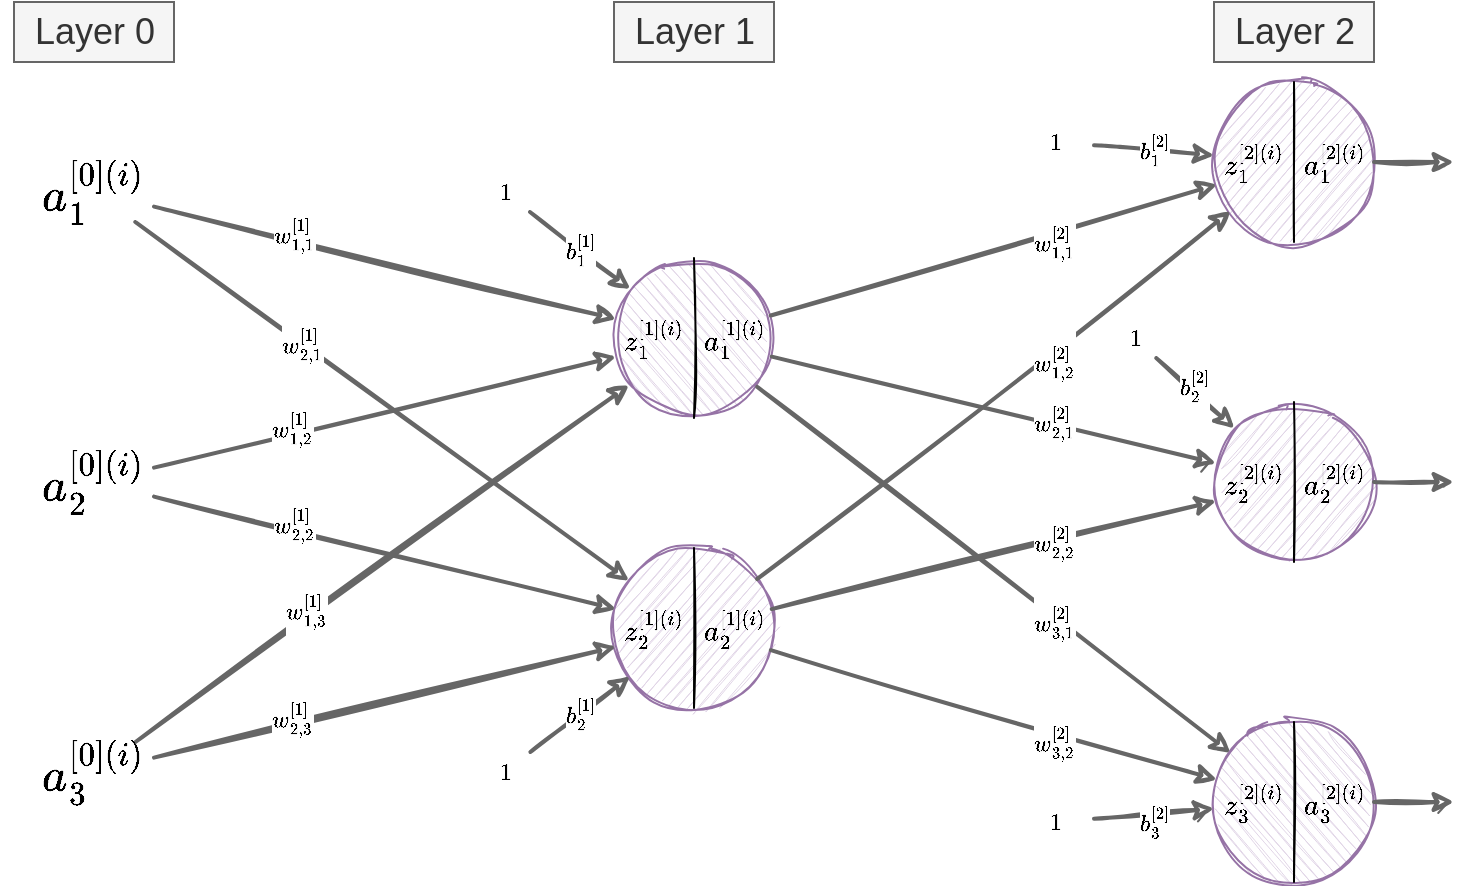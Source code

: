 <mxfile version="15.4.0" type="device"><diagram id="4wz7xuQKJkNMHfDtHuGY" name="Page-1"><mxGraphModel dx="1106" dy="1003" grid="1" gridSize="10" guides="1" tooltips="1" connect="1" arrows="1" fold="1" page="1" pageScale="1" pageWidth="850" pageHeight="1100" math="1" shadow="0"><root><mxCell id="0"/><mxCell id="1" parent="0"/><mxCell id="C5hVeB7MUXMw_cSj1rmT-40" value="" style="ellipse;whiteSpace=wrap;html=1;sketch=1;fontSize=32;fillColor=#e1d5e7;strokeColor=#9673a6;flipH=1;" parent="1" vertex="1"><mxGeometry x="680" y="360" width="80" height="80" as="geometry"/></mxCell><mxCell id="C5hVeB7MUXMw_cSj1rmT-41" value="" style="ellipse;whiteSpace=wrap;html=1;sketch=1;fontSize=32;fillColor=#e1d5e7;strokeColor=#9673a6;" parent="1" vertex="1"><mxGeometry x="680" y="40" width="80" height="80" as="geometry"/></mxCell><mxCell id="C5hVeB7MUXMw_cSj1rmT-42" value="" style="ellipse;whiteSpace=wrap;html=1;sketch=1;fontSize=32;fillColor=#e1d5e7;strokeColor=#9673a6;" parent="1" vertex="1"><mxGeometry x="680" y="200" width="80" height="80" as="geometry"/></mxCell><mxCell id="C5hVeB7MUXMw_cSj1rmT-60" value="$$z_1^{[2](i)}$$" style="text;html=1;strokeColor=none;fillColor=none;align=center;verticalAlign=middle;whiteSpace=wrap;rounded=0;fontSize=12;" parent="1" vertex="1"><mxGeometry x="670" y="65" width="60" height="30" as="geometry"/></mxCell><mxCell id="C5hVeB7MUXMw_cSj1rmT-61" value="$$a_1^{[2](i)}$$" style="text;html=1;strokeColor=none;fillColor=none;align=center;verticalAlign=middle;whiteSpace=wrap;rounded=0;fontSize=12;" parent="1" vertex="1"><mxGeometry x="710" y="65" width="60" height="30" as="geometry"/></mxCell><mxCell id="C5hVeB7MUXMw_cSj1rmT-63" value="$$z_2^{[2](i)}$$" style="text;html=1;strokeColor=none;fillColor=none;align=center;verticalAlign=middle;whiteSpace=wrap;rounded=0;fontSize=12;" parent="1" vertex="1"><mxGeometry x="670" y="225" width="60" height="30" as="geometry"/></mxCell><mxCell id="C5hVeB7MUXMw_cSj1rmT-64" value="$$a_2^{[2](i)}$$" style="text;html=1;strokeColor=none;fillColor=none;align=center;verticalAlign=middle;whiteSpace=wrap;rounded=0;fontSize=12;" parent="1" vertex="1"><mxGeometry x="710" y="225" width="60" height="30" as="geometry"/></mxCell><mxCell id="C5hVeB7MUXMw_cSj1rmT-66" value="$$z_3^{[2](i)}$$" style="text;html=1;strokeColor=none;fillColor=none;align=center;verticalAlign=middle;whiteSpace=wrap;rounded=0;fontSize=12;" parent="1" vertex="1"><mxGeometry x="670" y="385" width="60" height="30" as="geometry"/></mxCell><mxCell id="C5hVeB7MUXMw_cSj1rmT-67" value="$$a_3^{[2](i)}$$" style="text;html=1;strokeColor=none;fillColor=none;align=center;verticalAlign=middle;whiteSpace=wrap;rounded=0;fontSize=12;" parent="1" vertex="1"><mxGeometry x="710" y="385" width="60" height="30" as="geometry"/></mxCell><mxCell id="ma1jWITB2S8ZxH0wA29_-25" value="" style="ellipse;whiteSpace=wrap;html=1;sketch=1;fontSize=32;fillColor=#e1d5e7;strokeColor=#9673a6;flipH=1;" parent="1" vertex="1"><mxGeometry x="380" y="128" width="80" height="80" as="geometry"/></mxCell><mxCell id="C5hVeB7MUXMw_cSj1rmT-24" value="" style="ellipse;whiteSpace=wrap;html=1;sketch=1;fontSize=32;fillColor=#e1d5e7;strokeColor=#9673a6;" parent="1" vertex="1"><mxGeometry x="380" y="273" width="80" height="80" as="geometry"/></mxCell><mxCell id="C5hVeB7MUXMw_cSj1rmT-25" value="$$z_2^{[1](i)}$$" style="text;html=1;strokeColor=none;fillColor=none;align=center;verticalAlign=middle;whiteSpace=wrap;rounded=0;fontSize=12;" parent="1" vertex="1"><mxGeometry x="370" y="298" width="60" height="30" as="geometry"/></mxCell><mxCell id="C5hVeB7MUXMw_cSj1rmT-26" value="$$a_2^{[1](i)}$$" style="text;html=1;strokeColor=none;fillColor=none;align=center;verticalAlign=middle;whiteSpace=wrap;rounded=0;fontSize=12;" parent="1" vertex="1"><mxGeometry x="410" y="298" width="60" height="30" as="geometry"/></mxCell><mxCell id="br9fYgsfnUWQipwMjF4k-3" value="$$z_1^{[1](i)}$$" style="text;html=1;strokeColor=none;fillColor=none;align=center;verticalAlign=middle;whiteSpace=wrap;rounded=0;fontSize=12;" parent="1" vertex="1"><mxGeometry x="370" y="153" width="60" height="30" as="geometry"/></mxCell><mxCell id="br9fYgsfnUWQipwMjF4k-4" value="$$a_1^{[1](i)&lt;br style=&quot;font-size: 12px;&quot;&gt;}$$" style="text;html=1;strokeColor=none;fillColor=none;align=center;verticalAlign=middle;whiteSpace=wrap;rounded=0;fontSize=12;" parent="1" vertex="1"><mxGeometry x="410" y="153" width="60" height="30" as="geometry"/></mxCell><mxCell id="ma1jWITB2S8ZxH0wA29_-26" value="$$w_{1,1}^{[1]}&lt;br style=&quot;font-size: 10px;&quot;&gt;$$" style="sketch=1;orthogonalLoop=1;jettySize=auto;html=1;fontSize=10;strokeWidth=2;fillColor=#f5f5f5;strokeColor=#666666;endArrow=classic;endFill=1;" parent="1" source="br9fYgsfnUWQipwMjF4k-6" target="ma1jWITB2S8ZxH0wA29_-25" edge="1"><mxGeometry x="-0.399" y="3" relative="1" as="geometry"><mxPoint x="152.349" y="103.527" as="sourcePoint"/><mxPoint as="offset"/></mxGeometry></mxCell><mxCell id="ma1jWITB2S8ZxH0wA29_-27" value="&lt;span style=&quot;background-color: rgb(255, 255, 255); font-size: 10px;&quot;&gt;$$w_{1,2}^{[1]}$$&lt;br style=&quot;font-size: 10px;&quot;&gt;&lt;/span&gt;" style="sketch=1;orthogonalLoop=1;jettySize=auto;html=1;fontSize=10;strokeWidth=2;fillColor=#f5f5f5;strokeColor=#666666;endArrow=classic;endFill=1;labelBackgroundColor=default;" parent="1" source="br9fYgsfnUWQipwMjF4k-7" target="ma1jWITB2S8ZxH0wA29_-25" edge="1"><mxGeometry x="-0.409" y="-2" relative="1" as="geometry"><mxPoint x="158.917" y="196.245" as="sourcePoint"/><mxPoint y="1" as="offset"/></mxGeometry></mxCell><mxCell id="ma1jWITB2S8ZxH0wA29_-28" value="$$w_{1,3}^{[1]}&lt;br style=&quot;font-size: 10px;&quot;&gt;$$" style="sketch=1;orthogonalLoop=1;jettySize=auto;html=1;fontSize=10;strokeWidth=2;fillColor=#f5f5f5;strokeColor=#666666;endArrow=classic;endFill=1;" parent="1" source="br9fYgsfnUWQipwMjF4k-8" target="ma1jWITB2S8ZxH0wA29_-25" edge="1"><mxGeometry x="-0.292" y="3" relative="1" as="geometry"><mxPoint x="152.349" y="376.473" as="sourcePoint"/><mxPoint as="offset"/></mxGeometry></mxCell><mxCell id="br9fYgsfnUWQipwMjF4k-6" value="$$a_1^{[0](i)}$$" style="text;html=1;strokeColor=none;fillColor=none;align=center;verticalAlign=middle;whiteSpace=wrap;rounded=0;fontSize=20;flipH=1;" parent="1" vertex="1"><mxGeometry x="90" y="80" width="60" height="30" as="geometry"/></mxCell><mxCell id="br9fYgsfnUWQipwMjF4k-7" value="$$a_2^{[0](i)}$$" style="text;html=1;strokeColor=none;fillColor=none;align=center;verticalAlign=middle;whiteSpace=wrap;rounded=0;fontSize=20;" parent="1" vertex="1"><mxGeometry x="90" y="225" width="60" height="30" as="geometry"/></mxCell><mxCell id="br9fYgsfnUWQipwMjF4k-8" value="$$a_3^{[0](i)}$$" style="text;html=1;strokeColor=none;fillColor=none;align=center;verticalAlign=middle;whiteSpace=wrap;rounded=0;fontSize=20;" parent="1" vertex="1"><mxGeometry x="90" y="370" width="60" height="30" as="geometry"/></mxCell><mxCell id="ma1jWITB2S8ZxH0wA29_-41" value="$$1$$" style="text;html=1;align=center;verticalAlign=middle;resizable=0;points=[];autosize=1;fontSize=10;" parent="1" vertex="1"><mxGeometry x="305" y="85" width="40" height="20" as="geometry"/></mxCell><mxCell id="C5hVeB7MUXMw_cSj1rmT-19" value="$$b_1^{[1]}$$" style="sketch=1;orthogonalLoop=1;jettySize=auto;html=1;fontSize=10;strokeWidth=2;fillColor=#f5f5f5;strokeColor=#666666;endArrow=classic;endFill=1;spacing=0;labelBackgroundColor=default;labelBorderColor=none;" parent="1" source="ma1jWITB2S8ZxH0wA29_-41" target="ma1jWITB2S8ZxH0wA29_-25" edge="1"><mxGeometry x="250" y="-10" as="geometry"><mxPoint x="164.999" y="370" as="sourcePoint"/><mxPoint x="328.842" y="477.987" as="targetPoint"/><Array as="points"/><mxPoint as="offset"/></mxGeometry></mxCell><mxCell id="C5hVeB7MUXMw_cSj1rmT-22" value="$$1$$" style="text;html=1;align=center;verticalAlign=middle;resizable=0;points=[];autosize=1;fontSize=10;" parent="1" vertex="1"><mxGeometry x="305" y="375" width="40" height="20" as="geometry"/></mxCell><mxCell id="C5hVeB7MUXMw_cSj1rmT-23" value="$$b_2^{[1]}$$" style="sketch=1;orthogonalLoop=1;jettySize=auto;html=1;fontSize=10;strokeWidth=2;fillColor=#f5f5f5;strokeColor=#666666;endArrow=classic;endFill=1;spacing=3;shadow=0;" parent="1" source="C5hVeB7MUXMw_cSj1rmT-22" target="C5hVeB7MUXMw_cSj1rmT-24" edge="1"><mxGeometry x="250" y="190" as="geometry"><mxPoint x="164.999" y="570" as="sourcePoint"/><mxPoint x="328.842" y="677.987" as="targetPoint"/><Array as="points"/><mxPoint as="offset"/></mxGeometry></mxCell><mxCell id="C5hVeB7MUXMw_cSj1rmT-31" value="$$w_{2,1}^{[1]}&lt;br style=&quot;font-size: 10px&quot;&gt;$$" style="sketch=1;orthogonalLoop=1;jettySize=auto;html=1;fontSize=10;strokeWidth=2;fillColor=#f5f5f5;strokeColor=#666666;endArrow=classic;endFill=1;" parent="1" source="br9fYgsfnUWQipwMjF4k-6" target="C5hVeB7MUXMw_cSj1rmT-24" edge="1"><mxGeometry x="-0.322" y="-1" relative="1" as="geometry"><mxPoint x="160" y="114.319" as="sourcePoint"/><mxPoint x="326.801" y="166.134" as="targetPoint"/><mxPoint y="-1" as="offset"/></mxGeometry></mxCell><mxCell id="C5hVeB7MUXMw_cSj1rmT-32" value="Layer 0" style="text;html=1;align=center;verticalAlign=middle;resizable=0;points=[];autosize=1;strokeColor=#666666;fillColor=#f5f5f5;fontSize=18;fontColor=#333333;" parent="1" vertex="1"><mxGeometry x="80" width="80" height="30" as="geometry"/></mxCell><mxCell id="ClwESRYNOHez5iAGAVt0-2" value="" style="endArrow=none;html=1;rounded=0;fontSize=32;edgeStyle=orthogonalEdgeStyle;entryX=0.5;entryY=0;entryDx=0;entryDy=0;exitX=0.5;exitY=1;exitDx=0;exitDy=0;sketch=1;" parent="1" source="ma1jWITB2S8ZxH0wA29_-25" target="ma1jWITB2S8ZxH0wA29_-25" edge="1"><mxGeometry x="370" y="128" width="50" height="50" as="geometry"><mxPoint x="480" y="138" as="sourcePoint"/><mxPoint x="480" y="48" as="targetPoint"/></mxGeometry></mxCell><mxCell id="C5hVeB7MUXMw_cSj1rmT-27" value="" style="endArrow=none;html=1;rounded=0;fontSize=32;edgeStyle=orthogonalEdgeStyle;entryX=0.5;entryY=0;entryDx=0;entryDy=0;exitX=0.5;exitY=1;exitDx=0;exitDy=0;sketch=1;" parent="1" source="C5hVeB7MUXMw_cSj1rmT-24" target="C5hVeB7MUXMw_cSj1rmT-24" edge="1"><mxGeometry x="370" y="273" width="50" height="50" as="geometry"><mxPoint x="480" y="283" as="sourcePoint"/><mxPoint x="480" y="193" as="targetPoint"/></mxGeometry></mxCell><mxCell id="C5hVeB7MUXMw_cSj1rmT-33" value="$$w_{2,3}^{[1]}&lt;br style=&quot;font-size: 10px&quot;&gt;$$" style="sketch=1;orthogonalLoop=1;jettySize=auto;html=1;fontSize=10;strokeWidth=2;fillColor=#f5f5f5;strokeColor=#666666;endArrow=classic;endFill=1;" parent="1" source="br9fYgsfnUWQipwMjF4k-8" target="C5hVeB7MUXMw_cSj1rmT-24" edge="1"><mxGeometry x="-0.399" y="3" relative="1" as="geometry"><mxPoint x="144.794" y="120" as="sourcePoint"/><mxPoint x="280" y="480" as="targetPoint"/><mxPoint as="offset"/></mxGeometry></mxCell><mxCell id="C5hVeB7MUXMw_cSj1rmT-34" value="$$w_{2,2}^{[1]}&lt;br style=&quot;font-size: 10px&quot;&gt;$$" style="sketch=1;orthogonalLoop=1;jettySize=auto;html=1;fontSize=10;strokeWidth=2;fillColor=#f5f5f5;strokeColor=#666666;endArrow=classic;endFill=1;" parent="1" source="br9fYgsfnUWQipwMjF4k-7" target="C5hVeB7MUXMw_cSj1rmT-24" edge="1"><mxGeometry x="-0.399" y="3" relative="1" as="geometry"><mxPoint x="154.794" y="130" as="sourcePoint"/><mxPoint x="70" y="320" as="targetPoint"/><mxPoint as="offset"/></mxGeometry></mxCell><mxCell id="C5hVeB7MUXMw_cSj1rmT-45" value="$$w_{1,1}^{[2]}&lt;br style=&quot;font-size: 10px&quot;&gt;$$" style="sketch=1;orthogonalLoop=1;jettySize=auto;html=1;fontSize=10;strokeWidth=2;fillColor=#f5f5f5;strokeColor=#666666;endArrow=classic;endFill=1;" parent="1" source="ma1jWITB2S8ZxH0wA29_-25" target="C5hVeB7MUXMw_cSj1rmT-41" edge="1"><mxGeometry x="0.257" y="-5" relative="1" as="geometry"><mxPoint x="490" y="120" as="sourcePoint"/><mxPoint x="391.134" y="168.543" as="targetPoint"/><mxPoint as="offset"/></mxGeometry></mxCell><mxCell id="C5hVeB7MUXMw_cSj1rmT-46" value="$$w_{2,1}^{[2]}&lt;br style=&quot;font-size: 10px&quot;&gt;$$" style="sketch=1;orthogonalLoop=1;jettySize=auto;html=1;fontSize=10;strokeWidth=2;fillColor=#f5f5f5;strokeColor=#666666;endArrow=classic;endFill=1;" parent="1" source="ma1jWITB2S8ZxH0wA29_-25" target="C5hVeB7MUXMw_cSj1rmT-42" edge="1"><mxGeometry x="0.268" y="1" relative="1" as="geometry"><mxPoint x="520" y="220" as="sourcePoint"/><mxPoint x="401.134" y="178.543" as="targetPoint"/><mxPoint as="offset"/></mxGeometry></mxCell><mxCell id="C5hVeB7MUXMw_cSj1rmT-47" value="$$w_{3,1}^{[2]}&lt;br style=&quot;font-size: 10px&quot;&gt;$$" style="sketch=1;orthogonalLoop=1;jettySize=auto;html=1;fontSize=10;strokeWidth=2;fillColor=#f5f5f5;strokeColor=#666666;endArrow=classic;endFill=1;" parent="1" source="ma1jWITB2S8ZxH0wA29_-25" target="C5hVeB7MUXMw_cSj1rmT-40" edge="1"><mxGeometry x="0.265" y="-2" relative="1" as="geometry"><mxPoint x="510" y="230" as="sourcePoint"/><mxPoint x="411.134" y="188.543" as="targetPoint"/><mxPoint as="offset"/></mxGeometry></mxCell><mxCell id="C5hVeB7MUXMw_cSj1rmT-48" value="$$w_{3,2}^{[2]}&lt;br style=&quot;font-size: 10px&quot;&gt;$$" style="sketch=1;orthogonalLoop=1;jettySize=auto;html=1;fontSize=10;strokeWidth=2;fillColor=#f5f5f5;strokeColor=#666666;endArrow=classic;endFill=1;" parent="1" source="C5hVeB7MUXMw_cSj1rmT-24" target="C5hVeB7MUXMw_cSj1rmT-40" edge="1"><mxGeometry x="0.28" y="-5" relative="1" as="geometry"><mxPoint x="190" y="142.3" as="sourcePoint"/><mxPoint x="421.134" y="198.543" as="targetPoint"/><mxPoint as="offset"/></mxGeometry></mxCell><mxCell id="C5hVeB7MUXMw_cSj1rmT-49" value="$$w_{2,2}^{[2]}&lt;br style=&quot;font-size: 10px&quot;&gt;$$" style="sketch=1;orthogonalLoop=1;jettySize=auto;html=1;fontSize=10;strokeWidth=2;fillColor=#f5f5f5;strokeColor=#666666;endArrow=classic;endFill=1;" parent="1" source="C5hVeB7MUXMw_cSj1rmT-24" target="C5hVeB7MUXMw_cSj1rmT-42" edge="1"><mxGeometry x="0.268" y="-1" relative="1" as="geometry"><mxPoint x="200" y="152.3" as="sourcePoint"/><mxPoint x="431.134" y="208.543" as="targetPoint"/><mxPoint as="offset"/></mxGeometry></mxCell><mxCell id="C5hVeB7MUXMw_cSj1rmT-50" value="$$w_{1,2}^{[2]}&lt;br style=&quot;font-size: 10px&quot;&gt;$$" style="sketch=1;orthogonalLoop=1;jettySize=auto;html=1;fontSize=10;strokeWidth=2;fillColor=#f5f5f5;strokeColor=#666666;endArrow=classic;endFill=1;" parent="1" source="C5hVeB7MUXMw_cSj1rmT-24" target="C5hVeB7MUXMw_cSj1rmT-41" edge="1"><mxGeometry x="0.226" y="-5" relative="1" as="geometry"><mxPoint x="210" y="162.3" as="sourcePoint"/><mxPoint x="441.134" y="218.543" as="targetPoint"/><mxPoint as="offset"/></mxGeometry></mxCell><mxCell id="C5hVeB7MUXMw_cSj1rmT-51" value="$$1$$" style="text;html=1;align=center;verticalAlign=middle;resizable=0;points=[];autosize=1;fontSize=10;" parent="1" vertex="1"><mxGeometry x="580" y="60.0" width="40" height="20" as="geometry"/></mxCell><mxCell id="C5hVeB7MUXMw_cSj1rmT-52" value="$$b_1^{[2]}$$" style="sketch=1;orthogonalLoop=1;jettySize=auto;html=1;fontSize=10;strokeWidth=2;fillColor=#f5f5f5;strokeColor=#666666;endArrow=classic;endFill=1;spacing=0;labelBackgroundColor=default;labelBorderColor=none;" parent="1" source="C5hVeB7MUXMw_cSj1rmT-51" target="C5hVeB7MUXMw_cSj1rmT-41" edge="1"><mxGeometry x="480" y="-73.63" as="geometry"><mxPoint x="394.999" y="306.37" as="sourcePoint"/><mxPoint x="618.283" y="79.998" as="targetPoint"/><Array as="points"/><mxPoint as="offset"/></mxGeometry></mxCell><mxCell id="C5hVeB7MUXMw_cSj1rmT-53" value="$$1$$" style="text;html=1;align=center;verticalAlign=middle;resizable=0;points=[];autosize=1;fontSize=10;" parent="1" vertex="1"><mxGeometry x="580" y="400" width="40" height="20" as="geometry"/></mxCell><mxCell id="C5hVeB7MUXMw_cSj1rmT-54" value="$$b_3^{[2]}$$" style="sketch=1;orthogonalLoop=1;jettySize=auto;html=1;fontSize=10;strokeWidth=2;fillColor=#f5f5f5;strokeColor=#666666;endArrow=classic;endFill=1;spacing=0;labelBackgroundColor=default;labelBorderColor=none;" parent="1" source="C5hVeB7MUXMw_cSj1rmT-53" target="C5hVeB7MUXMw_cSj1rmT-40" edge="1"><mxGeometry as="geometry"><mxPoint x="424.999" y="730" as="sourcePoint"/><mxPoint x="648.283" y="503.628" as="targetPoint"/><Array as="points"/><mxPoint y="4" as="offset"/></mxGeometry></mxCell><mxCell id="C5hVeB7MUXMw_cSj1rmT-55" value="$$1$$" style="text;html=1;align=center;verticalAlign=middle;resizable=0;points=[];autosize=1;fontSize=10;" parent="1" vertex="1"><mxGeometry x="620" y="158" width="40" height="20" as="geometry"/></mxCell><mxCell id="C5hVeB7MUXMw_cSj1rmT-56" value="$$b_2^{[2]}$$" style="sketch=1;orthogonalLoop=1;jettySize=auto;html=1;fontSize=10;strokeWidth=2;fillColor=#f5f5f5;strokeColor=#666666;endArrow=classic;endFill=1;spacing=0;labelBackgroundColor=default;labelBorderColor=none;" parent="1" source="C5hVeB7MUXMw_cSj1rmT-55" target="C5hVeB7MUXMw_cSj1rmT-42" edge="1"><mxGeometry as="geometry"><mxPoint x="536.719" y="434.37" as="sourcePoint"/><mxPoint x="760.003" y="207.998" as="targetPoint"/><Array as="points"/><mxPoint x="-1" y="-4" as="offset"/></mxGeometry></mxCell><mxCell id="C5hVeB7MUXMw_cSj1rmT-58" value="Layer 1" style="text;html=1;align=center;verticalAlign=middle;resizable=0;points=[];autosize=1;strokeColor=#666666;fillColor=#f5f5f5;fontSize=18;fontColor=#333333;" parent="1" vertex="1"><mxGeometry x="380" width="80" height="30" as="geometry"/></mxCell><mxCell id="C5hVeB7MUXMw_cSj1rmT-59" value="Layer 2" style="text;html=1;align=center;verticalAlign=middle;resizable=0;points=[];autosize=1;strokeColor=#666666;fillColor=#f5f5f5;fontSize=18;fontColor=#333333;" parent="1" vertex="1"><mxGeometry x="680" width="80" height="30" as="geometry"/></mxCell><mxCell id="C5hVeB7MUXMw_cSj1rmT-62" value="" style="endArrow=none;html=1;rounded=0;fontSize=32;edgeStyle=orthogonalEdgeStyle;entryX=0.5;entryY=0;entryDx=0;entryDy=0;exitX=0.5;exitY=1;exitDx=0;exitDy=0;sketch=1;" parent="1" edge="1"><mxGeometry x="670" y="40" width="50" height="50" as="geometry"><mxPoint x="720" y="120" as="sourcePoint"/><mxPoint x="720" y="40" as="targetPoint"/></mxGeometry></mxCell><mxCell id="C5hVeB7MUXMw_cSj1rmT-65" value="" style="endArrow=none;html=1;rounded=0;fontSize=32;edgeStyle=orthogonalEdgeStyle;entryX=0.5;entryY=0;entryDx=0;entryDy=0;exitX=0.5;exitY=1;exitDx=0;exitDy=0;sketch=1;" parent="1" edge="1"><mxGeometry x="670" y="200" width="50" height="50" as="geometry"><mxPoint x="720" y="280" as="sourcePoint"/><mxPoint x="720" y="200" as="targetPoint"/></mxGeometry></mxCell><mxCell id="C5hVeB7MUXMw_cSj1rmT-68" value="" style="endArrow=none;html=1;rounded=0;fontSize=32;edgeStyle=orthogonalEdgeStyle;entryX=0.5;entryY=0;entryDx=0;entryDy=0;exitX=0.5;exitY=1;exitDx=0;exitDy=0;sketch=1;" parent="1" edge="1"><mxGeometry x="670" y="360" width="50" height="50" as="geometry"><mxPoint x="720" y="440.0" as="sourcePoint"/><mxPoint x="720" y="360" as="targetPoint"/></mxGeometry></mxCell><mxCell id="C5hVeB7MUXMw_cSj1rmT-70" value="" style="sketch=1;orthogonalLoop=1;jettySize=auto;html=1;fontSize=10;strokeWidth=2;fillColor=#f5f5f5;strokeColor=#666666;endArrow=classic;endFill=1;" parent="1" source="C5hVeB7MUXMw_cSj1rmT-41" edge="1"><mxGeometry x="0.257" y="-5" relative="1" as="geometry"><mxPoint x="468.387" y="166.757" as="sourcePoint"/><mxPoint x="800" y="80" as="targetPoint"/><mxPoint as="offset"/></mxGeometry></mxCell><mxCell id="C5hVeB7MUXMw_cSj1rmT-71" value="" style="sketch=1;orthogonalLoop=1;jettySize=auto;html=1;fontSize=10;strokeWidth=2;fillColor=#f5f5f5;strokeColor=#666666;endArrow=classic;endFill=1;" parent="1" source="C5hVeB7MUXMw_cSj1rmT-42" edge="1"><mxGeometry x="0.257" y="-5" relative="1" as="geometry"><mxPoint x="770.0" y="90" as="sourcePoint"/><mxPoint x="800" y="240" as="targetPoint"/><mxPoint as="offset"/></mxGeometry></mxCell><mxCell id="C5hVeB7MUXMw_cSj1rmT-72" value="" style="sketch=1;orthogonalLoop=1;jettySize=auto;html=1;fontSize=10;strokeWidth=2;fillColor=#f5f5f5;strokeColor=#666666;endArrow=classic;endFill=1;" parent="1" source="C5hVeB7MUXMw_cSj1rmT-40" edge="1"><mxGeometry x="0.257" y="-5" relative="1" as="geometry"><mxPoint x="780.0" y="100" as="sourcePoint"/><mxPoint x="800" y="400" as="targetPoint"/><mxPoint as="offset"/></mxGeometry></mxCell></root></mxGraphModel></diagram></mxfile>